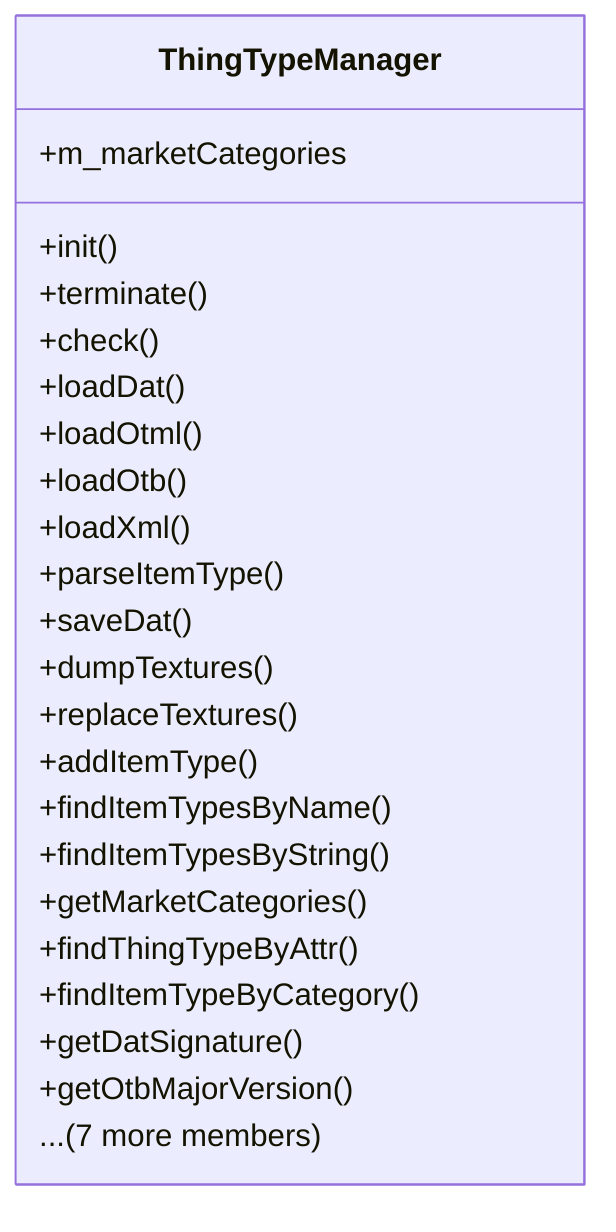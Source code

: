 classDiagram
    class ThingTypeManager {
        +init()
        +terminate()
        +check()
        +loadDat()
        +loadOtml()
        +loadOtb()
        +loadXml()
        +parseItemType()
        +saveDat()
        +dumpTextures()
        +replaceTextures()
        +addItemType()
        +findItemTypesByName()
        +findItemTypesByString()
        +getMarketCategories()
        +m_marketCategories
        +findThingTypeByAttr()
        +findItemTypeByCategory()
        +getDatSignature()
        +getOtbMajorVersion()
        ... (7 more members)
    }
